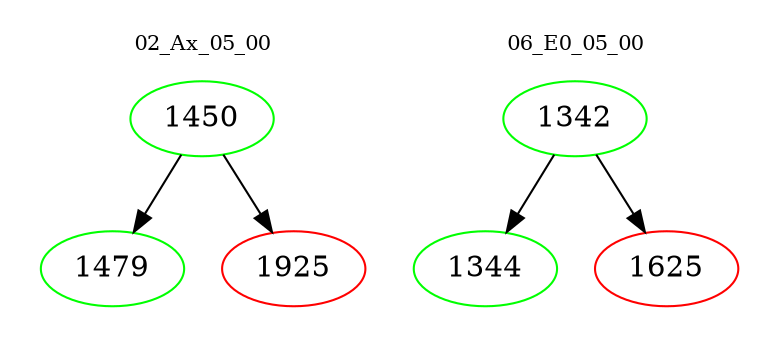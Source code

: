 digraph{
subgraph cluster_0 {
color = white
label = "02_Ax_05_00";
fontsize=10;
T0_1450 [label="1450", color="green"]
T0_1450 -> T0_1479 [color="black"]
T0_1479 [label="1479", color="green"]
T0_1450 -> T0_1925 [color="black"]
T0_1925 [label="1925", color="red"]
}
subgraph cluster_1 {
color = white
label = "06_E0_05_00";
fontsize=10;
T1_1342 [label="1342", color="green"]
T1_1342 -> T1_1344 [color="black"]
T1_1344 [label="1344", color="green"]
T1_1342 -> T1_1625 [color="black"]
T1_1625 [label="1625", color="red"]
}
}
